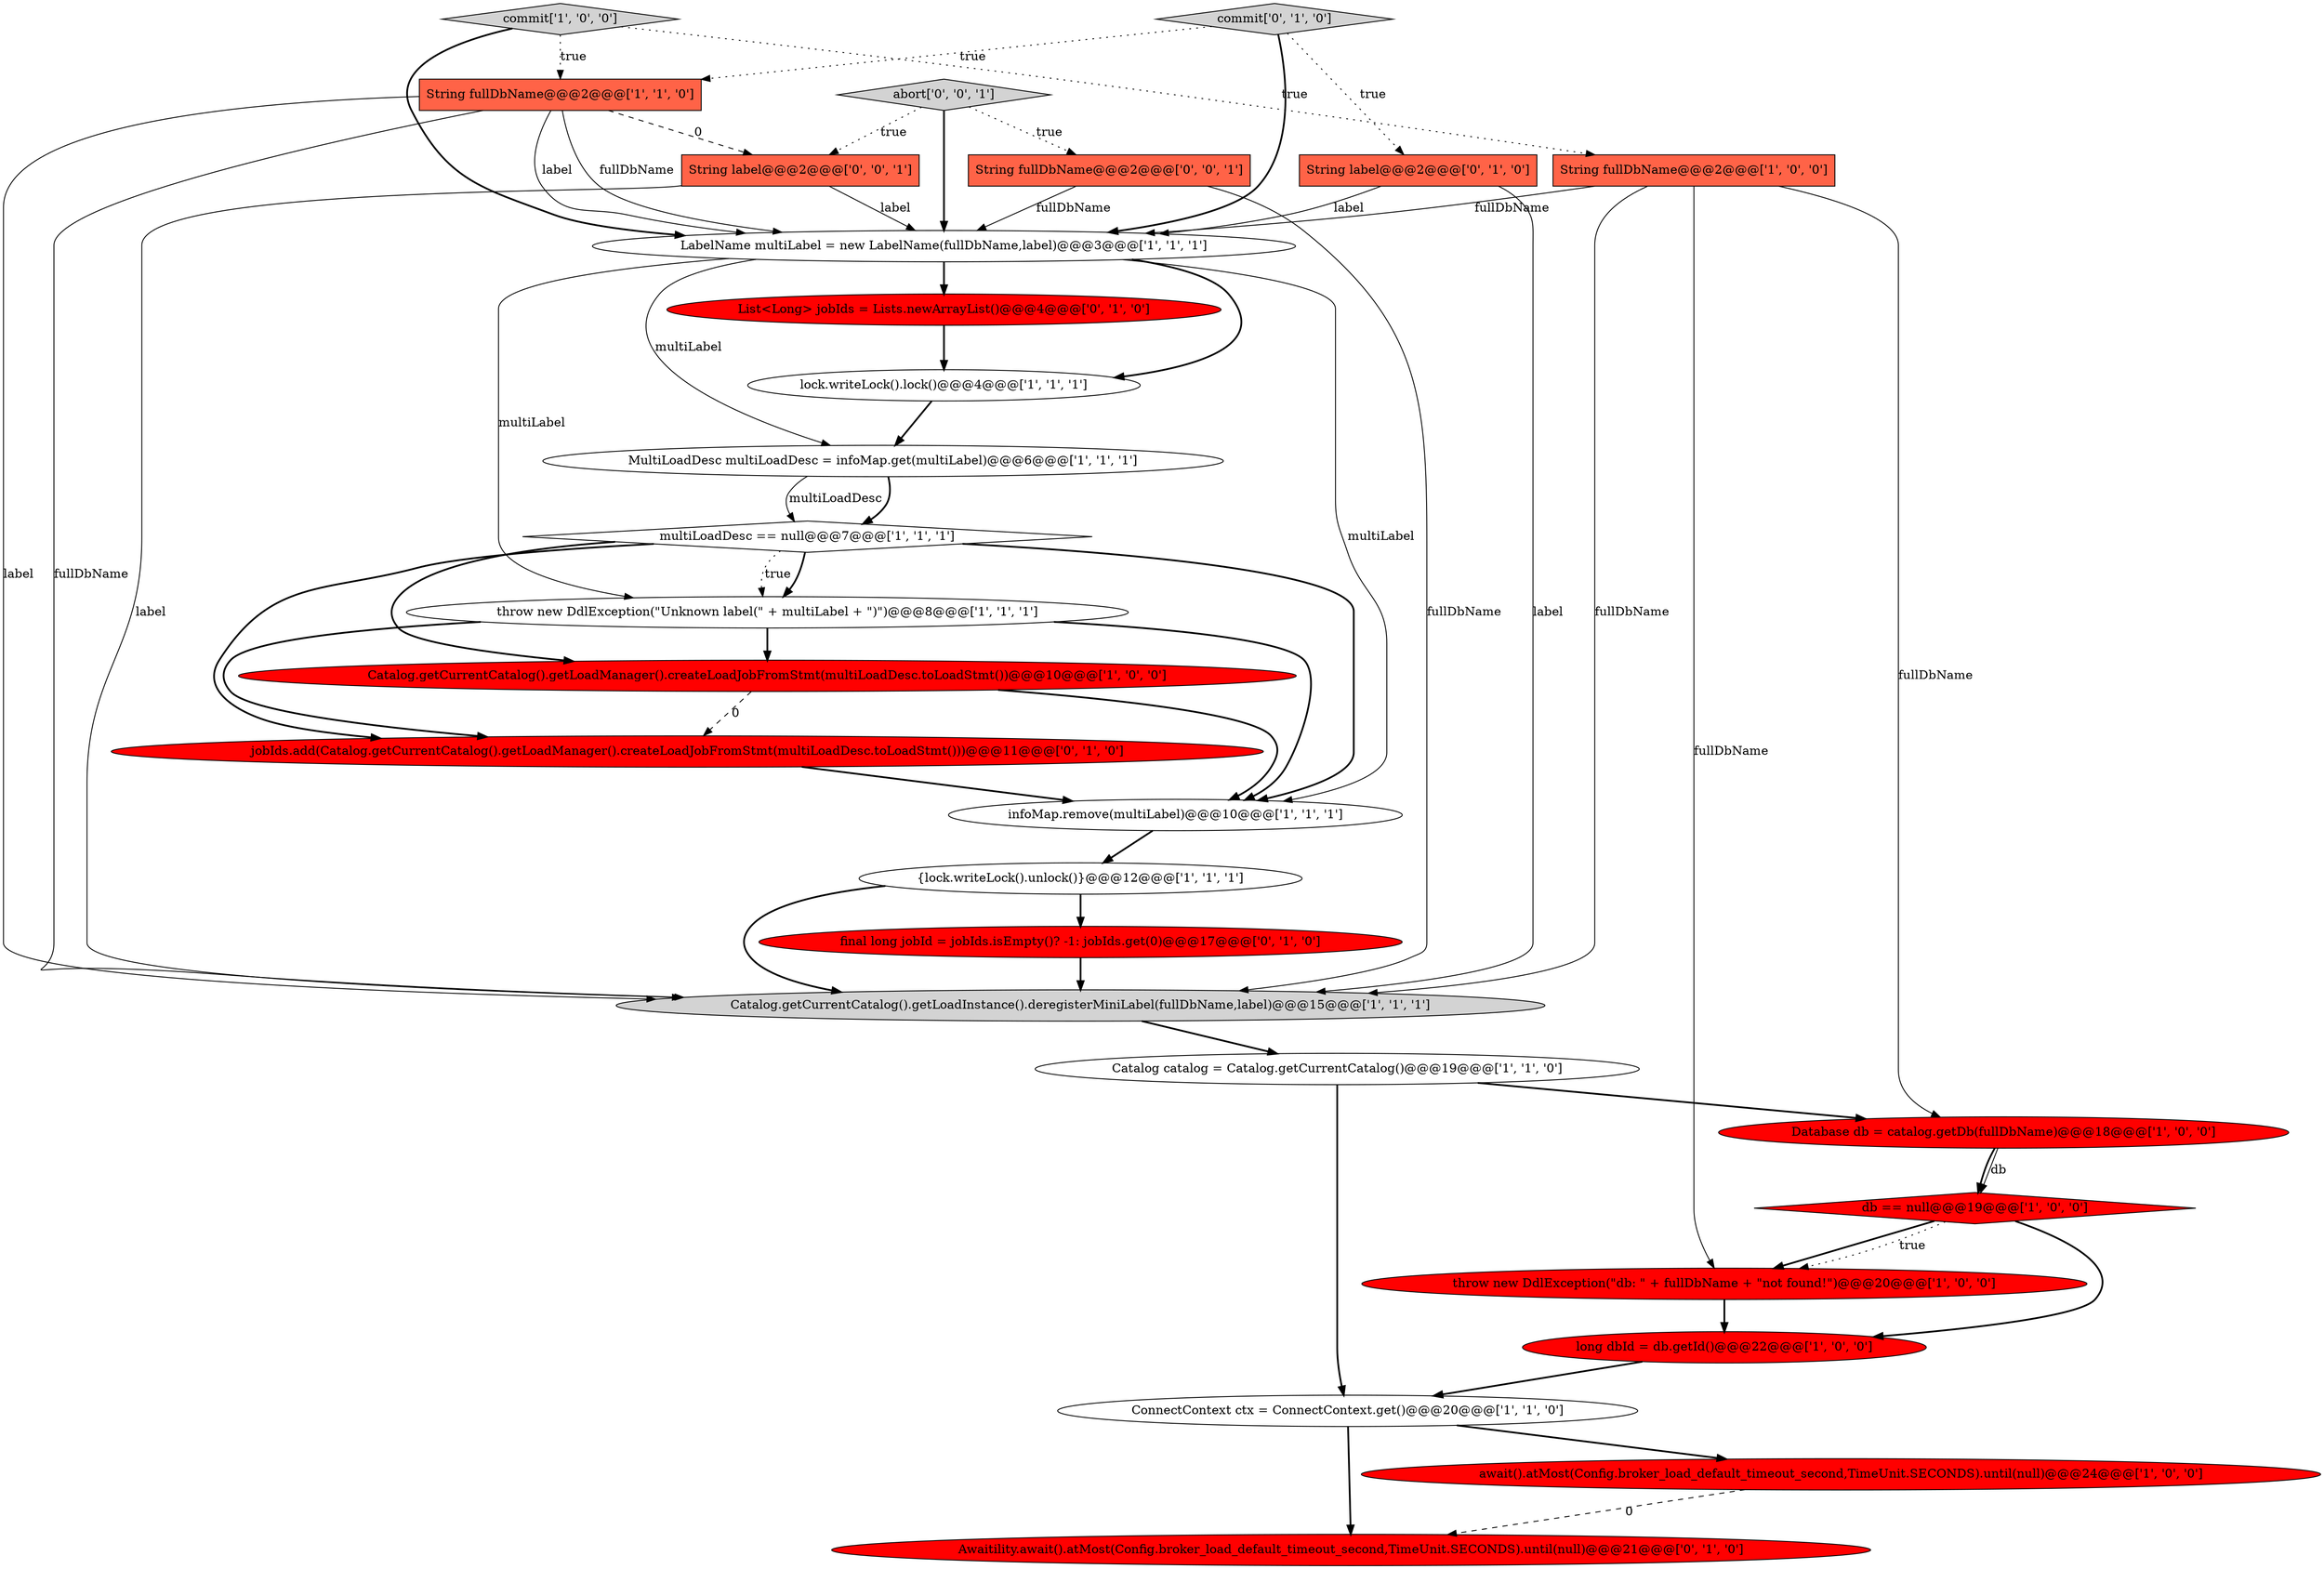 digraph {
18 [style = filled, label = "commit['1', '0', '0']", fillcolor = lightgray, shape = diamond image = "AAA0AAABBB1BBB"];
5 [style = filled, label = "Catalog.getCurrentCatalog().getLoadInstance().deregisterMiniLabel(fullDbName,label)@@@15@@@['1', '1', '1']", fillcolor = lightgray, shape = ellipse image = "AAA0AAABBB1BBB"];
11 [style = filled, label = "String fullDbName@@@2@@@['1', '1', '0']", fillcolor = tomato, shape = box image = "AAA0AAABBB1BBB"];
26 [style = filled, label = "String fullDbName@@@2@@@['0', '0', '1']", fillcolor = tomato, shape = box image = "AAA0AAABBB3BBB"];
8 [style = filled, label = "lock.writeLock().lock()@@@4@@@['1', '1', '1']", fillcolor = white, shape = ellipse image = "AAA0AAABBB1BBB"];
12 [style = filled, label = "db == null@@@19@@@['1', '0', '0']", fillcolor = red, shape = diamond image = "AAA1AAABBB1BBB"];
24 [style = filled, label = "jobIds.add(Catalog.getCurrentCatalog().getLoadManager().createLoadJobFromStmt(multiLoadDesc.toLoadStmt()))@@@11@@@['0', '1', '0']", fillcolor = red, shape = ellipse image = "AAA1AAABBB2BBB"];
17 [style = filled, label = "multiLoadDesc == null@@@7@@@['1', '1', '1']", fillcolor = white, shape = diamond image = "AAA0AAABBB1BBB"];
7 [style = filled, label = "infoMap.remove(multiLabel)@@@10@@@['1', '1', '1']", fillcolor = white, shape = ellipse image = "AAA0AAABBB1BBB"];
16 [style = filled, label = "MultiLoadDesc multiLoadDesc = infoMap.get(multiLabel)@@@6@@@['1', '1', '1']", fillcolor = white, shape = ellipse image = "AAA0AAABBB1BBB"];
25 [style = filled, label = "abort['0', '0', '1']", fillcolor = lightgray, shape = diamond image = "AAA0AAABBB3BBB"];
6 [style = filled, label = "long dbId = db.getId()@@@22@@@['1', '0', '0']", fillcolor = red, shape = ellipse image = "AAA1AAABBB1BBB"];
4 [style = filled, label = "ConnectContext ctx = ConnectContext.get()@@@20@@@['1', '1', '0']", fillcolor = white, shape = ellipse image = "AAA0AAABBB1BBB"];
20 [style = filled, label = "Awaitility.await().atMost(Config.broker_load_default_timeout_second,TimeUnit.SECONDS).until(null)@@@21@@@['0', '1', '0']", fillcolor = red, shape = ellipse image = "AAA1AAABBB2BBB"];
2 [style = filled, label = "String fullDbName@@@2@@@['1', '0', '0']", fillcolor = tomato, shape = box image = "AAA0AAABBB1BBB"];
15 [style = filled, label = "Catalog.getCurrentCatalog().getLoadManager().createLoadJobFromStmt(multiLoadDesc.toLoadStmt())@@@10@@@['1', '0', '0']", fillcolor = red, shape = ellipse image = "AAA1AAABBB1BBB"];
1 [style = filled, label = "{lock.writeLock().unlock()}@@@12@@@['1', '1', '1']", fillcolor = white, shape = ellipse image = "AAA0AAABBB1BBB"];
22 [style = filled, label = "List<Long> jobIds = Lists.newArrayList()@@@4@@@['0', '1', '0']", fillcolor = red, shape = ellipse image = "AAA1AAABBB2BBB"];
14 [style = filled, label = "Catalog catalog = Catalog.getCurrentCatalog()@@@19@@@['1', '1', '0']", fillcolor = white, shape = ellipse image = "AAA0AAABBB1BBB"];
10 [style = filled, label = "throw new DdlException(\"db: \" + fullDbName + \"not found!\")@@@20@@@['1', '0', '0']", fillcolor = red, shape = ellipse image = "AAA1AAABBB1BBB"];
27 [style = filled, label = "String label@@@2@@@['0', '0', '1']", fillcolor = tomato, shape = box image = "AAA0AAABBB3BBB"];
19 [style = filled, label = "String label@@@2@@@['0', '1', '0']", fillcolor = tomato, shape = box image = "AAA0AAABBB2BBB"];
13 [style = filled, label = "Database db = catalog.getDb(fullDbName)@@@18@@@['1', '0', '0']", fillcolor = red, shape = ellipse image = "AAA1AAABBB1BBB"];
21 [style = filled, label = "commit['0', '1', '0']", fillcolor = lightgray, shape = diamond image = "AAA0AAABBB2BBB"];
0 [style = filled, label = "await().atMost(Config.broker_load_default_timeout_second,TimeUnit.SECONDS).until(null)@@@24@@@['1', '0', '0']", fillcolor = red, shape = ellipse image = "AAA1AAABBB1BBB"];
9 [style = filled, label = "throw new DdlException(\"Unknown label(\" + multiLabel + \")\")@@@8@@@['1', '1', '1']", fillcolor = white, shape = ellipse image = "AAA0AAABBB1BBB"];
3 [style = filled, label = "LabelName multiLabel = new LabelName(fullDbName,label)@@@3@@@['1', '1', '1']", fillcolor = white, shape = ellipse image = "AAA0AAABBB1BBB"];
23 [style = filled, label = "final long jobId = jobIds.isEmpty()? -1: jobIds.get(0)@@@17@@@['0', '1', '0']", fillcolor = red, shape = ellipse image = "AAA1AAABBB2BBB"];
1->5 [style = bold, label=""];
8->16 [style = bold, label=""];
18->3 [style = bold, label=""];
7->1 [style = bold, label=""];
23->5 [style = bold, label=""];
15->7 [style = bold, label=""];
21->11 [style = dotted, label="true"];
2->10 [style = solid, label="fullDbName"];
3->7 [style = solid, label="multiLabel"];
13->12 [style = solid, label="db"];
17->9 [style = bold, label=""];
2->5 [style = solid, label="fullDbName"];
15->24 [style = dashed, label="0"];
25->3 [style = bold, label=""];
11->3 [style = solid, label="fullDbName"];
26->5 [style = solid, label="fullDbName"];
16->17 [style = bold, label=""];
5->14 [style = bold, label=""];
3->9 [style = solid, label="multiLabel"];
9->7 [style = bold, label=""];
0->20 [style = dashed, label="0"];
12->6 [style = bold, label=""];
3->22 [style = bold, label=""];
10->6 [style = bold, label=""];
1->23 [style = bold, label=""];
27->5 [style = solid, label="label"];
4->0 [style = bold, label=""];
22->8 [style = bold, label=""];
17->7 [style = bold, label=""];
11->5 [style = solid, label="fullDbName"];
19->3 [style = solid, label="label"];
6->4 [style = bold, label=""];
18->11 [style = dotted, label="true"];
12->10 [style = bold, label=""];
2->13 [style = solid, label="fullDbName"];
13->12 [style = bold, label=""];
17->24 [style = bold, label=""];
12->10 [style = dotted, label="true"];
27->3 [style = solid, label="label"];
19->5 [style = solid, label="label"];
26->3 [style = solid, label="fullDbName"];
3->8 [style = bold, label=""];
9->15 [style = bold, label=""];
17->9 [style = dotted, label="true"];
21->19 [style = dotted, label="true"];
16->17 [style = solid, label="multiLoadDesc"];
17->15 [style = bold, label=""];
4->20 [style = bold, label=""];
11->27 [style = dashed, label="0"];
14->13 [style = bold, label=""];
25->27 [style = dotted, label="true"];
11->3 [style = solid, label="label"];
24->7 [style = bold, label=""];
2->3 [style = solid, label="fullDbName"];
3->16 [style = solid, label="multiLabel"];
11->5 [style = solid, label="label"];
9->24 [style = bold, label=""];
25->26 [style = dotted, label="true"];
18->2 [style = dotted, label="true"];
21->3 [style = bold, label=""];
14->4 [style = bold, label=""];
}

